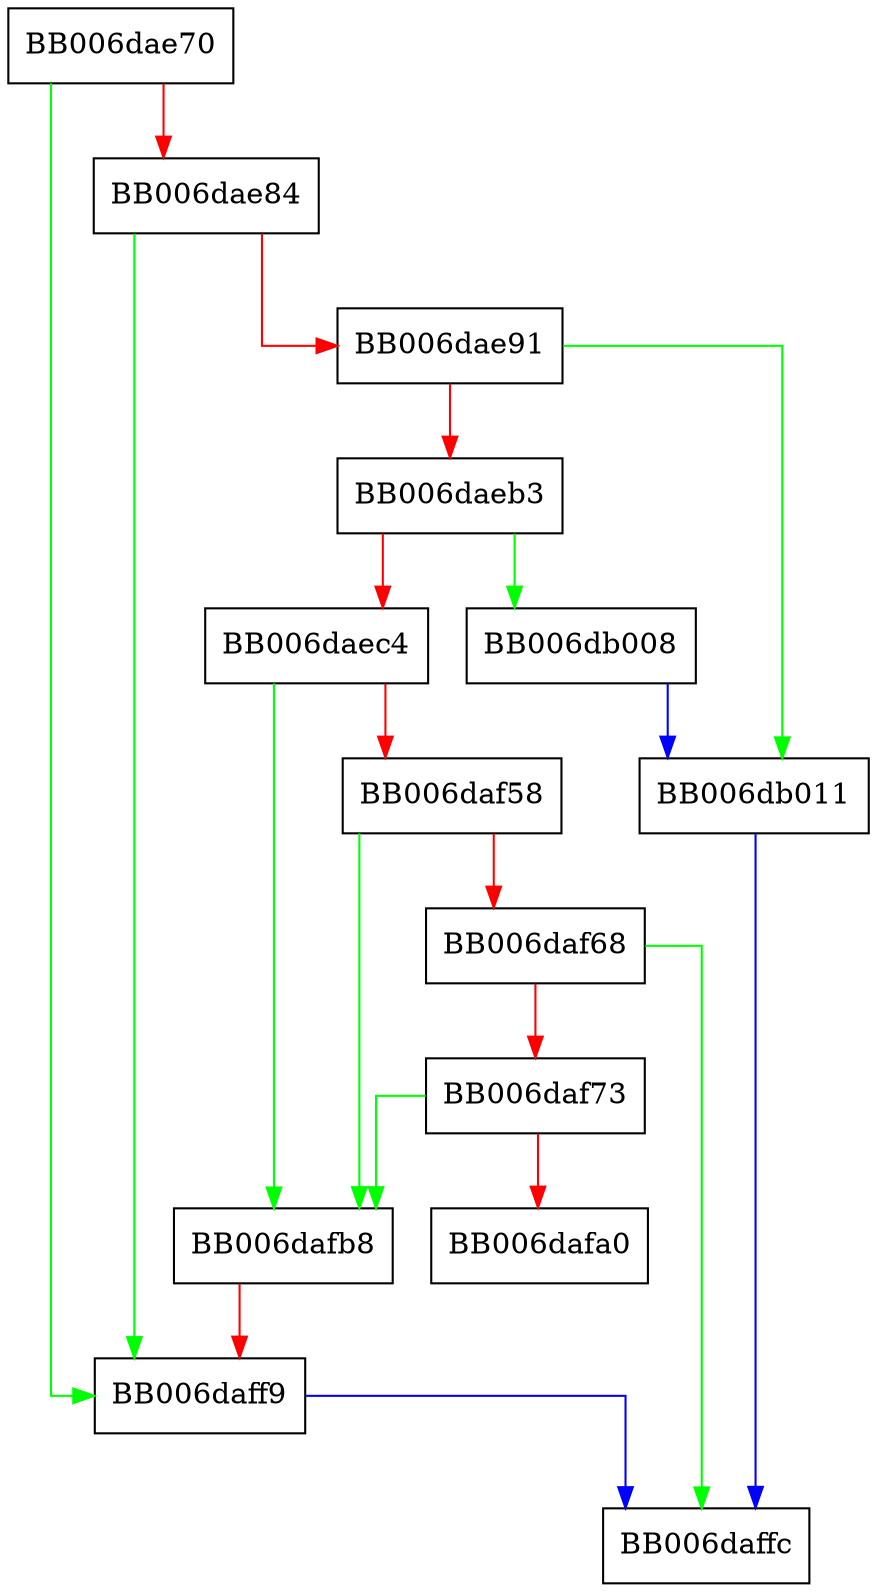 digraph hmac_dup {
  node [shape="box"];
  graph [splines=ortho];
  BB006dae70 -> BB006daff9 [color="green"];
  BB006dae70 -> BB006dae84 [color="red"];
  BB006dae84 -> BB006daff9 [color="green"];
  BB006dae84 -> BB006dae91 [color="red"];
  BB006dae91 -> BB006db011 [color="green"];
  BB006dae91 -> BB006daeb3 [color="red"];
  BB006daeb3 -> BB006db008 [color="green"];
  BB006daeb3 -> BB006daec4 [color="red"];
  BB006daec4 -> BB006dafb8 [color="green"];
  BB006daec4 -> BB006daf58 [color="red"];
  BB006daf58 -> BB006dafb8 [color="green"];
  BB006daf58 -> BB006daf68 [color="red"];
  BB006daf68 -> BB006daffc [color="green"];
  BB006daf68 -> BB006daf73 [color="red"];
  BB006daf73 -> BB006dafb8 [color="green"];
  BB006daf73 -> BB006dafa0 [color="red"];
  BB006dafb8 -> BB006daff9 [color="red"];
  BB006daff9 -> BB006daffc [color="blue"];
  BB006db008 -> BB006db011 [color="blue"];
  BB006db011 -> BB006daffc [color="blue"];
}